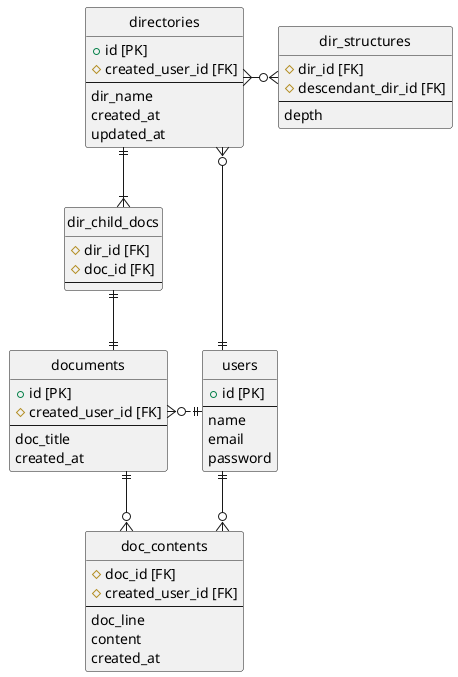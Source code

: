 @startuml

hide circle
skinparam linetype ortho

' ドキュメントマスタ
entity "documents" {
  + id [PK]
  # created_user_id [FK]
  --
  doc_title  /'ドキュメントのタイトル'/
  created_at /'作成日'/
}

' ディレクトリマスタ
entity "directories" {
  + id [PK]
  # created_user_id [FK]
  --
  dir_name   /'ディレクトリ名'/
  created_at /'作成日'/
  updated_at /'更新日'/ 
}

' ユーザーマスタ
entity "users" {
  + id [PK]
  --
  name
  email
  password
}

' ディレクトリ構造
entity "dir_structures" {
  # dir_id [FK] 　　　       /'ディレクトリID'/
  # descendant_dir_id [FK]  /'子孫ディレクトリID'/
  --
  depth                     /'自身から見た階層の深さ'/
}

' ディレクトリ内のドキュメント
entity "dir_child_docs" {
  # dir_id [FK] /'ディレクトリID'/
  # doc_id [FK] /'ドキュメントID'/
  --
}

' ドキュメント内容
entity "doc_contents" {
  # doc_id [FK]
  # created_user_id [FK]
  --
  doc_line   /'行数'/
  content    /'内容'/
  created_at /'作成日'/
} 


directories }-r-o{ dir_structures
directories ||-d-|{ dir_child_docs
directories }o--|| users
dir_child_docs ||-d-|| documents
documents ||-d-o{ doc_contents
documents }o.r.|| users
users ||--o{ doc_contents
@enduml
